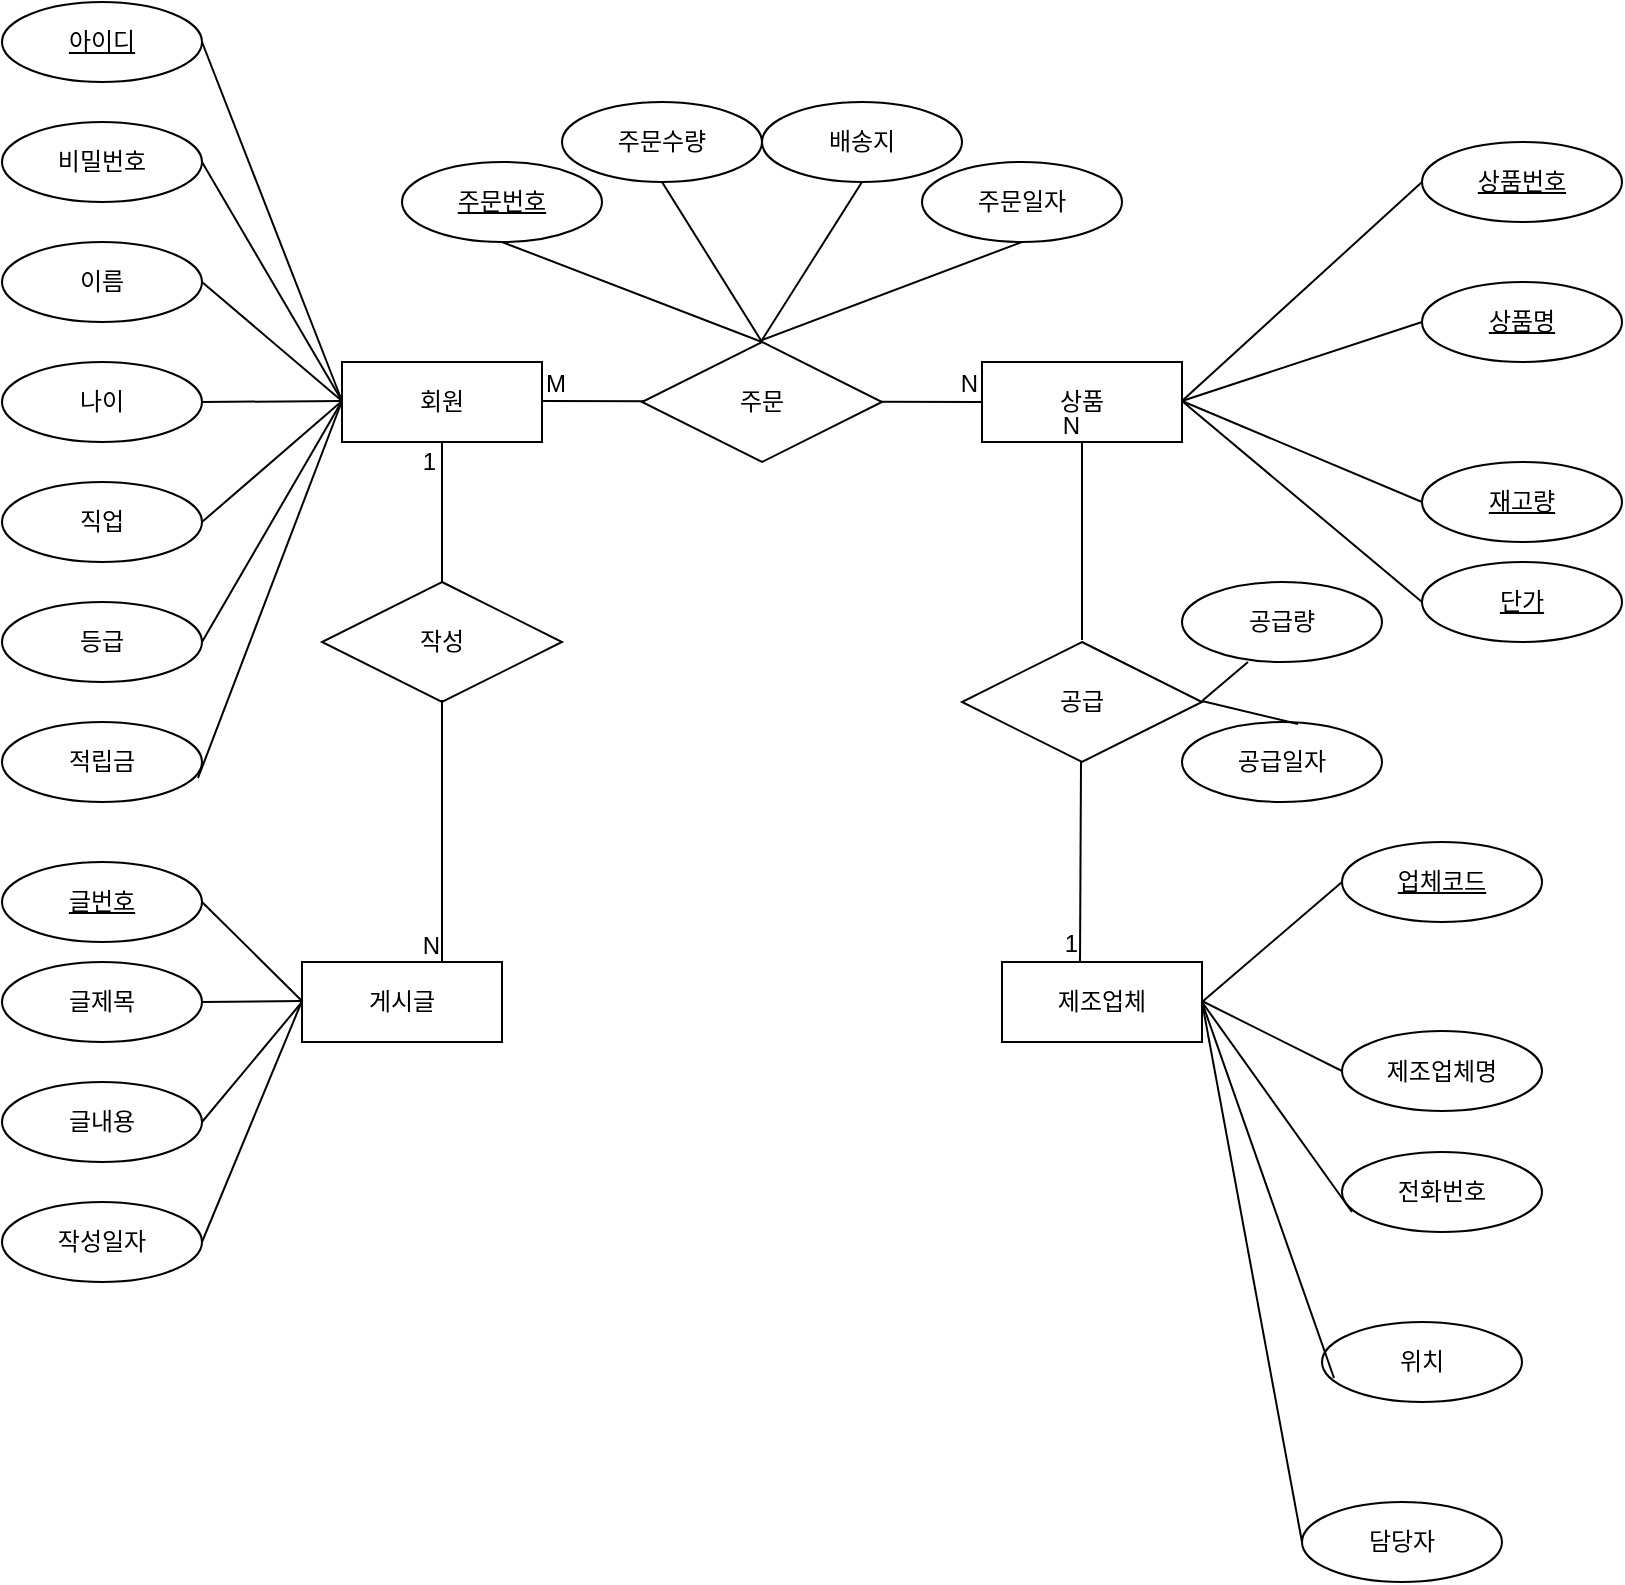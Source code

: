 <mxfile version="23.0.2" type="github">
  <diagram name="페이지-1" id="LKJVq1st19EjTyVKlVIr">
    <mxGraphModel dx="1418" dy="780" grid="1" gridSize="10" guides="1" tooltips="1" connect="1" arrows="1" fold="1" page="1" pageScale="1" pageWidth="827" pageHeight="1169" math="0" shadow="0">
      <root>
        <mxCell id="0" />
        <mxCell id="1" parent="0" />
        <mxCell id="o3DQ4bY1O2hYcYXa5d3T-1" value="회원" style="whiteSpace=wrap;html=1;align=center;" vertex="1" parent="1">
          <mxGeometry x="180" y="250" width="100" height="40" as="geometry" />
        </mxCell>
        <mxCell id="o3DQ4bY1O2hYcYXa5d3T-3" value="상품" style="whiteSpace=wrap;html=1;align=center;" vertex="1" parent="1">
          <mxGeometry x="500" y="250" width="100" height="40" as="geometry" />
        </mxCell>
        <mxCell id="o3DQ4bY1O2hYcYXa5d3T-4" value="아이디" style="ellipse;whiteSpace=wrap;html=1;align=center;fontStyle=4;" vertex="1" parent="1">
          <mxGeometry x="10" y="70" width="100" height="40" as="geometry" />
        </mxCell>
        <mxCell id="o3DQ4bY1O2hYcYXa5d3T-5" value="비밀번호" style="ellipse;whiteSpace=wrap;html=1;align=center;" vertex="1" parent="1">
          <mxGeometry x="10" y="130" width="100" height="40" as="geometry" />
        </mxCell>
        <mxCell id="o3DQ4bY1O2hYcYXa5d3T-6" value="이름" style="ellipse;whiteSpace=wrap;html=1;align=center;" vertex="1" parent="1">
          <mxGeometry x="10" y="190" width="100" height="40" as="geometry" />
        </mxCell>
        <mxCell id="o3DQ4bY1O2hYcYXa5d3T-7" value="나이" style="ellipse;whiteSpace=wrap;html=1;align=center;" vertex="1" parent="1">
          <mxGeometry x="10" y="250" width="100" height="40" as="geometry" />
        </mxCell>
        <mxCell id="o3DQ4bY1O2hYcYXa5d3T-8" value="직업" style="ellipse;whiteSpace=wrap;html=1;align=center;" vertex="1" parent="1">
          <mxGeometry x="10" y="310" width="100" height="40" as="geometry" />
        </mxCell>
        <mxCell id="o3DQ4bY1O2hYcYXa5d3T-9" value="등급" style="ellipse;whiteSpace=wrap;html=1;align=center;" vertex="1" parent="1">
          <mxGeometry x="10" y="370" width="100" height="40" as="geometry" />
        </mxCell>
        <mxCell id="o3DQ4bY1O2hYcYXa5d3T-10" value="적립금" style="ellipse;whiteSpace=wrap;html=1;align=center;" vertex="1" parent="1">
          <mxGeometry x="10" y="430" width="100" height="40" as="geometry" />
        </mxCell>
        <mxCell id="o3DQ4bY1O2hYcYXa5d3T-12" value="상품번호" style="ellipse;whiteSpace=wrap;html=1;align=center;fontStyle=4;" vertex="1" parent="1">
          <mxGeometry x="720" y="140" width="100" height="40" as="geometry" />
        </mxCell>
        <mxCell id="o3DQ4bY1O2hYcYXa5d3T-14" value="상품명" style="ellipse;whiteSpace=wrap;html=1;align=center;fontStyle=4;" vertex="1" parent="1">
          <mxGeometry x="720" y="210" width="100" height="40" as="geometry" />
        </mxCell>
        <mxCell id="o3DQ4bY1O2hYcYXa5d3T-15" value="재고량" style="ellipse;whiteSpace=wrap;html=1;align=center;fontStyle=4;" vertex="1" parent="1">
          <mxGeometry x="720" y="300" width="100" height="40" as="geometry" />
        </mxCell>
        <mxCell id="o3DQ4bY1O2hYcYXa5d3T-16" value="단가" style="ellipse;whiteSpace=wrap;html=1;align=center;fontStyle=4;" vertex="1" parent="1">
          <mxGeometry x="720" y="350" width="100" height="40" as="geometry" />
        </mxCell>
        <mxCell id="o3DQ4bY1O2hYcYXa5d3T-20" value="" style="endArrow=none;html=1;rounded=0;entryX=0;entryY=0.5;entryDx=0;entryDy=0;" edge="1" parent="1" target="o3DQ4bY1O2hYcYXa5d3T-12">
          <mxGeometry relative="1" as="geometry">
            <mxPoint x="600" y="269.5" as="sourcePoint" />
            <mxPoint x="760" y="269.5" as="targetPoint" />
          </mxGeometry>
        </mxCell>
        <mxCell id="o3DQ4bY1O2hYcYXa5d3T-21" value="" style="endArrow=none;html=1;rounded=0;entryX=0;entryY=0.5;entryDx=0;entryDy=0;" edge="1" parent="1" target="o3DQ4bY1O2hYcYXa5d3T-14">
          <mxGeometry relative="1" as="geometry">
            <mxPoint x="600" y="269.5" as="sourcePoint" />
            <mxPoint x="760" y="269.5" as="targetPoint" />
          </mxGeometry>
        </mxCell>
        <mxCell id="o3DQ4bY1O2hYcYXa5d3T-22" value="" style="endArrow=none;html=1;rounded=0;entryX=0;entryY=0.5;entryDx=0;entryDy=0;" edge="1" parent="1" target="o3DQ4bY1O2hYcYXa5d3T-15">
          <mxGeometry relative="1" as="geometry">
            <mxPoint x="600" y="269.5" as="sourcePoint" />
            <mxPoint x="760" y="269.5" as="targetPoint" />
          </mxGeometry>
        </mxCell>
        <mxCell id="o3DQ4bY1O2hYcYXa5d3T-24" value="" style="endArrow=none;html=1;rounded=0;entryX=0;entryY=0.5;entryDx=0;entryDy=0;" edge="1" parent="1" target="o3DQ4bY1O2hYcYXa5d3T-16">
          <mxGeometry relative="1" as="geometry">
            <mxPoint x="600" y="269.5" as="sourcePoint" />
            <mxPoint x="760" y="269.5" as="targetPoint" />
          </mxGeometry>
        </mxCell>
        <mxCell id="o3DQ4bY1O2hYcYXa5d3T-25" value="" style="endArrow=none;html=1;rounded=0;exitX=1;exitY=0.5;exitDx=0;exitDy=0;" edge="1" parent="1" source="o3DQ4bY1O2hYcYXa5d3T-4">
          <mxGeometry relative="1" as="geometry">
            <mxPoint x="20" y="269.5" as="sourcePoint" />
            <mxPoint x="180" y="269.5" as="targetPoint" />
          </mxGeometry>
        </mxCell>
        <mxCell id="o3DQ4bY1O2hYcYXa5d3T-26" value="" style="endArrow=none;html=1;rounded=0;exitX=1;exitY=0.5;exitDx=0;exitDy=0;" edge="1" parent="1" source="o3DQ4bY1O2hYcYXa5d3T-5">
          <mxGeometry relative="1" as="geometry">
            <mxPoint x="20" y="269.5" as="sourcePoint" />
            <mxPoint x="180" y="269.5" as="targetPoint" />
          </mxGeometry>
        </mxCell>
        <mxCell id="o3DQ4bY1O2hYcYXa5d3T-27" value="" style="endArrow=none;html=1;rounded=0;exitX=1;exitY=0.5;exitDx=0;exitDy=0;" edge="1" parent="1" source="o3DQ4bY1O2hYcYXa5d3T-6">
          <mxGeometry relative="1" as="geometry">
            <mxPoint x="20" y="269.5" as="sourcePoint" />
            <mxPoint x="180" y="269.5" as="targetPoint" />
          </mxGeometry>
        </mxCell>
        <mxCell id="o3DQ4bY1O2hYcYXa5d3T-28" value="" style="endArrow=none;html=1;rounded=0;" edge="1" parent="1">
          <mxGeometry relative="1" as="geometry">
            <mxPoint x="110" y="270" as="sourcePoint" />
            <mxPoint x="180" y="269.5" as="targetPoint" />
          </mxGeometry>
        </mxCell>
        <mxCell id="o3DQ4bY1O2hYcYXa5d3T-29" value="" style="endArrow=none;html=1;rounded=0;exitX=1;exitY=0.5;exitDx=0;exitDy=0;" edge="1" parent="1" source="o3DQ4bY1O2hYcYXa5d3T-8">
          <mxGeometry relative="1" as="geometry">
            <mxPoint x="20" y="269.5" as="sourcePoint" />
            <mxPoint x="180" y="269.5" as="targetPoint" />
          </mxGeometry>
        </mxCell>
        <mxCell id="o3DQ4bY1O2hYcYXa5d3T-31" value="" style="endArrow=none;html=1;rounded=0;exitX=1;exitY=0.5;exitDx=0;exitDy=0;" edge="1" parent="1" source="o3DQ4bY1O2hYcYXa5d3T-9">
          <mxGeometry relative="1" as="geometry">
            <mxPoint x="20" y="269.5" as="sourcePoint" />
            <mxPoint x="180" y="269.5" as="targetPoint" />
          </mxGeometry>
        </mxCell>
        <mxCell id="o3DQ4bY1O2hYcYXa5d3T-32" value="" style="endArrow=none;html=1;rounded=0;exitX=0.98;exitY=0.7;exitDx=0;exitDy=0;exitPerimeter=0;" edge="1" parent="1" source="o3DQ4bY1O2hYcYXa5d3T-10">
          <mxGeometry relative="1" as="geometry">
            <mxPoint x="20" y="269.5" as="sourcePoint" />
            <mxPoint x="180" y="269.5" as="targetPoint" />
          </mxGeometry>
        </mxCell>
        <mxCell id="o3DQ4bY1O2hYcYXa5d3T-33" value="제조업체" style="whiteSpace=wrap;html=1;align=center;" vertex="1" parent="1">
          <mxGeometry x="510" y="550" width="100" height="40" as="geometry" />
        </mxCell>
        <mxCell id="o3DQ4bY1O2hYcYXa5d3T-36" value="전화번호" style="ellipse;whiteSpace=wrap;html=1;align=center;" vertex="1" parent="1">
          <mxGeometry x="680" y="645" width="100" height="40" as="geometry" />
        </mxCell>
        <mxCell id="o3DQ4bY1O2hYcYXa5d3T-37" value="위치" style="ellipse;whiteSpace=wrap;html=1;align=center;" vertex="1" parent="1">
          <mxGeometry x="670" y="730" width="100" height="40" as="geometry" />
        </mxCell>
        <mxCell id="o3DQ4bY1O2hYcYXa5d3T-38" value="담당자" style="ellipse;whiteSpace=wrap;html=1;align=center;" vertex="1" parent="1">
          <mxGeometry x="660" y="820" width="100" height="40" as="geometry" />
        </mxCell>
        <mxCell id="o3DQ4bY1O2hYcYXa5d3T-40" value="" style="endArrow=none;html=1;rounded=0;exitX=0.05;exitY=0.75;exitDx=0;exitDy=0;entryX=1;entryY=0.5;entryDx=0;entryDy=0;exitPerimeter=0;" edge="1" parent="1" source="o3DQ4bY1O2hYcYXa5d3T-36" target="o3DQ4bY1O2hYcYXa5d3T-33">
          <mxGeometry relative="1" as="geometry">
            <mxPoint x="350" y="569.5" as="sourcePoint" />
            <mxPoint x="510" y="569.5" as="targetPoint" />
          </mxGeometry>
        </mxCell>
        <mxCell id="o3DQ4bY1O2hYcYXa5d3T-41" value="" style="endArrow=none;html=1;rounded=0;exitX=0.06;exitY=0.7;exitDx=0;exitDy=0;entryX=1;entryY=0.5;entryDx=0;entryDy=0;exitPerimeter=0;" edge="1" parent="1" source="o3DQ4bY1O2hYcYXa5d3T-37" target="o3DQ4bY1O2hYcYXa5d3T-33">
          <mxGeometry relative="1" as="geometry">
            <mxPoint x="350" y="569.5" as="sourcePoint" />
            <mxPoint x="510" y="569.5" as="targetPoint" />
          </mxGeometry>
        </mxCell>
        <mxCell id="o3DQ4bY1O2hYcYXa5d3T-42" value="" style="endArrow=none;html=1;rounded=0;exitX=0;exitY=0.5;exitDx=0;exitDy=0;entryX=1;entryY=0.5;entryDx=0;entryDy=0;" edge="1" parent="1" source="o3DQ4bY1O2hYcYXa5d3T-38" target="o3DQ4bY1O2hYcYXa5d3T-33">
          <mxGeometry relative="1" as="geometry">
            <mxPoint x="350" y="565" as="sourcePoint" />
            <mxPoint x="510" y="565" as="targetPoint" />
            <Array as="points" />
          </mxGeometry>
        </mxCell>
        <mxCell id="o3DQ4bY1O2hYcYXa5d3T-43" value="게시글" style="whiteSpace=wrap;html=1;align=center;" vertex="1" parent="1">
          <mxGeometry x="160" y="550" width="100" height="40" as="geometry" />
        </mxCell>
        <mxCell id="o3DQ4bY1O2hYcYXa5d3T-45" value="글번호" style="ellipse;whiteSpace=wrap;html=1;align=center;fontStyle=4;" vertex="1" parent="1">
          <mxGeometry x="10" y="500" width="100" height="40" as="geometry" />
        </mxCell>
        <mxCell id="o3DQ4bY1O2hYcYXa5d3T-49" value="작성일자" style="ellipse;whiteSpace=wrap;html=1;align=center;" vertex="1" parent="1">
          <mxGeometry x="10" y="670" width="100" height="40" as="geometry" />
        </mxCell>
        <mxCell id="o3DQ4bY1O2hYcYXa5d3T-50" value="글내용" style="ellipse;whiteSpace=wrap;html=1;align=center;" vertex="1" parent="1">
          <mxGeometry x="10" y="610" width="100" height="40" as="geometry" />
        </mxCell>
        <mxCell id="o3DQ4bY1O2hYcYXa5d3T-51" value="글제목" style="ellipse;whiteSpace=wrap;html=1;align=center;" vertex="1" parent="1">
          <mxGeometry x="10" y="550" width="100" height="40" as="geometry" />
        </mxCell>
        <mxCell id="o3DQ4bY1O2hYcYXa5d3T-57" value="제조업체명" style="ellipse;whiteSpace=wrap;html=1;align=center;" vertex="1" parent="1">
          <mxGeometry x="680" y="584.5" width="100" height="40" as="geometry" />
        </mxCell>
        <mxCell id="o3DQ4bY1O2hYcYXa5d3T-58" value="업체코드" style="ellipse;whiteSpace=wrap;html=1;align=center;fontStyle=4;" vertex="1" parent="1">
          <mxGeometry x="680" y="490" width="100" height="40" as="geometry" />
        </mxCell>
        <mxCell id="o3DQ4bY1O2hYcYXa5d3T-59" value="" style="endArrow=none;html=1;rounded=0;exitX=0;exitY=0.5;exitDx=0;exitDy=0;entryX=1;entryY=0.5;entryDx=0;entryDy=0;" edge="1" parent="1" source="o3DQ4bY1O2hYcYXa5d3T-58" target="o3DQ4bY1O2hYcYXa5d3T-33">
          <mxGeometry relative="1" as="geometry">
            <mxPoint x="350" y="569.5" as="sourcePoint" />
            <mxPoint x="510" y="569.5" as="targetPoint" />
          </mxGeometry>
        </mxCell>
        <mxCell id="o3DQ4bY1O2hYcYXa5d3T-61" value="" style="endArrow=none;html=1;rounded=0;entryX=0;entryY=0.5;entryDx=0;entryDy=0;" edge="1" parent="1" target="o3DQ4bY1O2hYcYXa5d3T-3">
          <mxGeometry relative="1" as="geometry">
            <mxPoint x="280" y="269.5" as="sourcePoint" />
            <mxPoint x="440" y="269.5" as="targetPoint" />
          </mxGeometry>
        </mxCell>
        <mxCell id="o3DQ4bY1O2hYcYXa5d3T-62" value="M" style="resizable=0;html=1;whiteSpace=wrap;align=left;verticalAlign=bottom;" connectable="0" vertex="1" parent="o3DQ4bY1O2hYcYXa5d3T-61">
          <mxGeometry x="-1" relative="1" as="geometry">
            <mxPoint as="offset" />
          </mxGeometry>
        </mxCell>
        <mxCell id="o3DQ4bY1O2hYcYXa5d3T-63" value="N" style="resizable=0;html=1;whiteSpace=wrap;align=right;verticalAlign=bottom;" connectable="0" vertex="1" parent="o3DQ4bY1O2hYcYXa5d3T-61">
          <mxGeometry x="1" relative="1" as="geometry" />
        </mxCell>
        <mxCell id="o3DQ4bY1O2hYcYXa5d3T-60" value="주문" style="shape=rhombus;perimeter=rhombusPerimeter;whiteSpace=wrap;html=1;align=center;" vertex="1" parent="1">
          <mxGeometry x="330" y="240" width="120" height="60" as="geometry" />
        </mxCell>
        <mxCell id="o3DQ4bY1O2hYcYXa5d3T-64" value="공급" style="shape=rhombus;perimeter=rhombusPerimeter;whiteSpace=wrap;html=1;align=center;" vertex="1" parent="1">
          <mxGeometry x="490" y="390" width="120" height="60" as="geometry" />
        </mxCell>
        <mxCell id="o3DQ4bY1O2hYcYXa5d3T-67" value="" style="endArrow=none;html=1;rounded=0;entryX=0.39;entryY=0;entryDx=0;entryDy=0;entryPerimeter=0;" edge="1" parent="1" target="o3DQ4bY1O2hYcYXa5d3T-33">
          <mxGeometry relative="1" as="geometry">
            <mxPoint x="549.5" y="450" as="sourcePoint" />
            <mxPoint x="550" y="540" as="targetPoint" />
          </mxGeometry>
        </mxCell>
        <mxCell id="o3DQ4bY1O2hYcYXa5d3T-68" value="1" style="resizable=0;html=1;whiteSpace=wrap;align=right;verticalAlign=bottom;" connectable="0" vertex="1" parent="o3DQ4bY1O2hYcYXa5d3T-67">
          <mxGeometry x="1" relative="1" as="geometry" />
        </mxCell>
        <mxCell id="o3DQ4bY1O2hYcYXa5d3T-71" value="" style="endArrow=none;html=1;rounded=0;entryX=0;entryY=0.5;entryDx=0;entryDy=0;" edge="1" parent="1" target="o3DQ4bY1O2hYcYXa5d3T-57">
          <mxGeometry relative="1" as="geometry">
            <mxPoint x="610" y="569.5" as="sourcePoint" />
            <mxPoint x="770" y="569.5" as="targetPoint" />
          </mxGeometry>
        </mxCell>
        <mxCell id="o3DQ4bY1O2hYcYXa5d3T-72" value="" style="endArrow=none;html=1;rounded=0;entryX=0.5;entryY=1;entryDx=0;entryDy=0;" edge="1" parent="1" target="o3DQ4bY1O2hYcYXa5d3T-3">
          <mxGeometry relative="1" as="geometry">
            <mxPoint x="550" y="389" as="sourcePoint" />
            <mxPoint x="710" y="389" as="targetPoint" />
          </mxGeometry>
        </mxCell>
        <mxCell id="o3DQ4bY1O2hYcYXa5d3T-73" value="N" style="resizable=0;html=1;whiteSpace=wrap;align=right;verticalAlign=bottom;" connectable="0" vertex="1" parent="o3DQ4bY1O2hYcYXa5d3T-72">
          <mxGeometry x="1" relative="1" as="geometry" />
        </mxCell>
        <mxCell id="o3DQ4bY1O2hYcYXa5d3T-74" value="" style="endArrow=none;html=1;rounded=0;exitX=1;exitY=0.5;exitDx=0;exitDy=0;" edge="1" parent="1" source="o3DQ4bY1O2hYcYXa5d3T-49">
          <mxGeometry relative="1" as="geometry">
            <mxPoint y="569.5" as="sourcePoint" />
            <mxPoint x="160" y="569.5" as="targetPoint" />
          </mxGeometry>
        </mxCell>
        <mxCell id="o3DQ4bY1O2hYcYXa5d3T-75" value="" style="endArrow=none;html=1;rounded=0;exitX=1;exitY=0.5;exitDx=0;exitDy=0;" edge="1" parent="1" source="o3DQ4bY1O2hYcYXa5d3T-50">
          <mxGeometry relative="1" as="geometry">
            <mxPoint y="570" as="sourcePoint" />
            <mxPoint x="160" y="570" as="targetPoint" />
          </mxGeometry>
        </mxCell>
        <mxCell id="o3DQ4bY1O2hYcYXa5d3T-76" value="" style="endArrow=none;html=1;rounded=0;" edge="1" parent="1">
          <mxGeometry relative="1" as="geometry">
            <mxPoint x="110" y="570" as="sourcePoint" />
            <mxPoint x="160" y="569.5" as="targetPoint" />
          </mxGeometry>
        </mxCell>
        <mxCell id="o3DQ4bY1O2hYcYXa5d3T-77" value="" style="endArrow=none;html=1;rounded=0;exitX=1;exitY=0.5;exitDx=0;exitDy=0;" edge="1" parent="1" source="o3DQ4bY1O2hYcYXa5d3T-45">
          <mxGeometry relative="1" as="geometry">
            <mxPoint y="569.5" as="sourcePoint" />
            <mxPoint x="160" y="569.5" as="targetPoint" />
          </mxGeometry>
        </mxCell>
        <mxCell id="o3DQ4bY1O2hYcYXa5d3T-79" value="공급일자" style="ellipse;whiteSpace=wrap;html=1;align=center;" vertex="1" parent="1">
          <mxGeometry x="600" y="430" width="100" height="40" as="geometry" />
        </mxCell>
        <mxCell id="o3DQ4bY1O2hYcYXa5d3T-80" value="공급량" style="ellipse;whiteSpace=wrap;html=1;align=center;" vertex="1" parent="1">
          <mxGeometry x="600" y="360" width="100" height="40" as="geometry" />
        </mxCell>
        <mxCell id="o3DQ4bY1O2hYcYXa5d3T-81" value="" style="endArrow=none;html=1;rounded=0;entryX=0.58;entryY=0.025;entryDx=0;entryDy=0;entryPerimeter=0;" edge="1" parent="1" target="o3DQ4bY1O2hYcYXa5d3T-79">
          <mxGeometry relative="1" as="geometry">
            <mxPoint x="610" y="419.5" as="sourcePoint" />
            <mxPoint x="770" y="419.5" as="targetPoint" />
          </mxGeometry>
        </mxCell>
        <mxCell id="o3DQ4bY1O2hYcYXa5d3T-82" value="" style="endArrow=none;html=1;rounded=0;entryX=0.33;entryY=1;entryDx=0;entryDy=0;entryPerimeter=0;" edge="1" parent="1" target="o3DQ4bY1O2hYcYXa5d3T-80">
          <mxGeometry relative="1" as="geometry">
            <mxPoint x="610" y="419.5" as="sourcePoint" />
            <mxPoint x="770" y="419.5" as="targetPoint" />
          </mxGeometry>
        </mxCell>
        <mxCell id="o3DQ4bY1O2hYcYXa5d3T-83" value="배송지" style="ellipse;whiteSpace=wrap;html=1;align=center;" vertex="1" parent="1">
          <mxGeometry x="390" y="120" width="100" height="40" as="geometry" />
        </mxCell>
        <mxCell id="o3DQ4bY1O2hYcYXa5d3T-84" value="주문수량" style="ellipse;whiteSpace=wrap;html=1;align=center;" vertex="1" parent="1">
          <mxGeometry x="290" y="120" width="100" height="40" as="geometry" />
        </mxCell>
        <mxCell id="o3DQ4bY1O2hYcYXa5d3T-85" value="주문일자" style="ellipse;whiteSpace=wrap;html=1;align=center;" vertex="1" parent="1">
          <mxGeometry x="470" y="150" width="100" height="40" as="geometry" />
        </mxCell>
        <mxCell id="o3DQ4bY1O2hYcYXa5d3T-86" value="주문번호" style="ellipse;whiteSpace=wrap;html=1;align=center;fontStyle=4;" vertex="1" parent="1">
          <mxGeometry x="210" y="150" width="100" height="40" as="geometry" />
        </mxCell>
        <mxCell id="o3DQ4bY1O2hYcYXa5d3T-88" value="" style="endArrow=none;html=1;rounded=0;entryX=0.5;entryY=1;entryDx=0;entryDy=0;" edge="1" parent="1" target="o3DQ4bY1O2hYcYXa5d3T-85">
          <mxGeometry relative="1" as="geometry">
            <mxPoint x="390" y="239" as="sourcePoint" />
            <mxPoint x="550" y="239" as="targetPoint" />
          </mxGeometry>
        </mxCell>
        <mxCell id="o3DQ4bY1O2hYcYXa5d3T-89" value="" style="endArrow=none;html=1;rounded=0;entryX=0.5;entryY=1;entryDx=0;entryDy=0;" edge="1" parent="1" target="o3DQ4bY1O2hYcYXa5d3T-83">
          <mxGeometry relative="1" as="geometry">
            <mxPoint x="390" y="239" as="sourcePoint" />
            <mxPoint x="550" y="239" as="targetPoint" />
          </mxGeometry>
        </mxCell>
        <mxCell id="o3DQ4bY1O2hYcYXa5d3T-90" value="" style="endArrow=none;html=1;rounded=0;entryX=0.5;entryY=1;entryDx=0;entryDy=0;" edge="1" parent="1" target="o3DQ4bY1O2hYcYXa5d3T-84">
          <mxGeometry relative="1" as="geometry">
            <mxPoint x="390" y="240" as="sourcePoint" />
            <mxPoint x="550" y="240" as="targetPoint" />
          </mxGeometry>
        </mxCell>
        <mxCell id="o3DQ4bY1O2hYcYXa5d3T-91" value="" style="endArrow=none;html=1;rounded=0;entryX=0.5;entryY=1;entryDx=0;entryDy=0;" edge="1" parent="1" target="o3DQ4bY1O2hYcYXa5d3T-86">
          <mxGeometry relative="1" as="geometry">
            <mxPoint x="390" y="240" as="sourcePoint" />
            <mxPoint x="550" y="240" as="targetPoint" />
          </mxGeometry>
        </mxCell>
        <mxCell id="o3DQ4bY1O2hYcYXa5d3T-92" value="작성" style="shape=rhombus;perimeter=rhombusPerimeter;whiteSpace=wrap;html=1;align=center;" vertex="1" parent="1">
          <mxGeometry x="170" y="360" width="120" height="60" as="geometry" />
        </mxCell>
        <mxCell id="o3DQ4bY1O2hYcYXa5d3T-93" value="" style="endArrow=none;html=1;rounded=0;entryX=0.5;entryY=1;entryDx=0;entryDy=0;" edge="1" parent="1" target="o3DQ4bY1O2hYcYXa5d3T-1">
          <mxGeometry relative="1" as="geometry">
            <mxPoint x="230" y="360" as="sourcePoint" />
            <mxPoint x="390" y="360" as="targetPoint" />
          </mxGeometry>
        </mxCell>
        <mxCell id="o3DQ4bY1O2hYcYXa5d3T-94" value="1" style="resizable=0;html=1;whiteSpace=wrap;align=right;verticalAlign=bottom;" connectable="0" vertex="1" parent="o3DQ4bY1O2hYcYXa5d3T-93">
          <mxGeometry x="1" relative="1" as="geometry">
            <mxPoint x="-2" y="18" as="offset" />
          </mxGeometry>
        </mxCell>
        <mxCell id="o3DQ4bY1O2hYcYXa5d3T-95" value="" style="endArrow=none;html=1;rounded=0;" edge="1" parent="1">
          <mxGeometry relative="1" as="geometry">
            <mxPoint x="230" y="419" as="sourcePoint" />
            <mxPoint x="230" y="550" as="targetPoint" />
          </mxGeometry>
        </mxCell>
        <mxCell id="o3DQ4bY1O2hYcYXa5d3T-96" value="N" style="resizable=0;html=1;whiteSpace=wrap;align=right;verticalAlign=bottom;" connectable="0" vertex="1" parent="o3DQ4bY1O2hYcYXa5d3T-95">
          <mxGeometry x="1" relative="1" as="geometry" />
        </mxCell>
      </root>
    </mxGraphModel>
  </diagram>
</mxfile>
